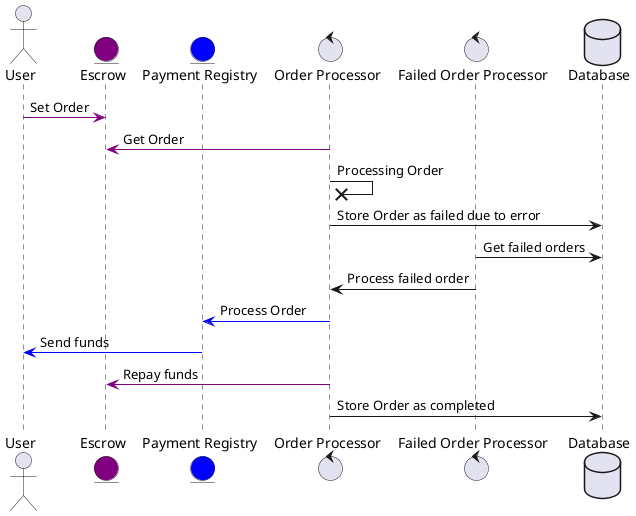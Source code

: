 @startuml
actor User as U
entity Escrow as E #purple
entity "Payment Registry" as PR #blue
control "Order Processor" as OP
control "Failed Order Processor" as FOP
database Database

U -[#purple]> E : Set Order
OP -[#purple]> E : Get Order
OP ->x OP : Processing Order
OP -> Database : Store Order as failed due to error
FOP -> Database : Get failed orders
FOP -> OP : Process failed order
OP -[#blue]> PR : Process Order
PR -[#blue]> U: Send funds
OP -[#purple]> E : Repay funds
OP -> Database : Store Order as completed

@enduml
